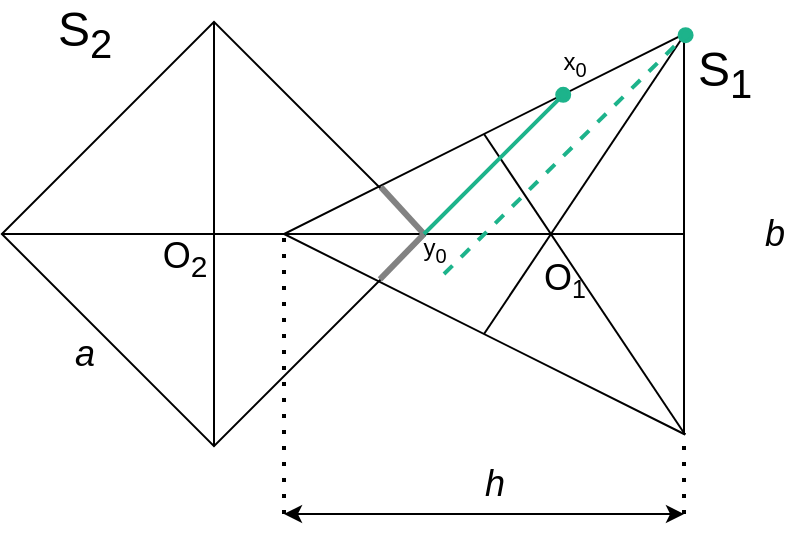 <mxfile version="16.5.1" type="device"><diagram id="qv9TY1VByeUpzpkWJU1L" name="Page-1"><mxGraphModel dx="612" dy="489" grid="1" gridSize="10" guides="1" tooltips="1" connect="1" arrows="1" fold="1" page="1" pageScale="1" pageWidth="850" pageHeight="1100" math="0" shadow="0"><root><mxCell id="0"/><mxCell id="1" parent="0"/><mxCell id="fLAzOb7ICsIZiFqXCffe-4" value="" style="triangle;whiteSpace=wrap;html=1;fillColor=none;rotation=-180;" parent="1" vertex="1"><mxGeometry x="280" y="180" width="200" height="200" as="geometry"/></mxCell><mxCell id="JCRkDc2r0Nz_v9IFTzto-1" value="" style="endArrow=none;html=1;rounded=0;startArrow=none;startFill=0;endFill=0;" parent="1" edge="1"><mxGeometry width="50" height="50" relative="1" as="geometry"><mxPoint x="350" y="280" as="sourcePoint"/><mxPoint x="480" y="280" as="targetPoint"/></mxGeometry></mxCell><mxCell id="fLAzOb7ICsIZiFqXCffe-2" value="" style="whiteSpace=wrap;html=1;aspect=fixed;fillColor=none;rotation=45;" parent="1" vertex="1"><mxGeometry x="170" y="205" width="150" height="150" as="geometry"/></mxCell><mxCell id="fLAzOb7ICsIZiFqXCffe-6" value="" style="endArrow=none;html=1;rounded=0;entryX=0.5;entryY=1;entryDx=0;entryDy=0;exitX=-0.003;exitY=-0.002;exitDx=0;exitDy=0;exitPerimeter=0;" parent="1" source="fLAzOb7ICsIZiFqXCffe-4" target="fLAzOb7ICsIZiFqXCffe-4" edge="1"><mxGeometry width="50" height="50" relative="1" as="geometry"><mxPoint x="390" y="480" as="sourcePoint"/><mxPoint x="440" y="430" as="targetPoint"/></mxGeometry></mxCell><mxCell id="fLAzOb7ICsIZiFqXCffe-7" value="" style="endArrow=none;html=1;rounded=0;exitX=0.5;exitY=0;exitDx=0;exitDy=0;entryX=-0.001;entryY=0.998;entryDx=0;entryDy=0;entryPerimeter=0;" parent="1" source="fLAzOb7ICsIZiFqXCffe-4" target="fLAzOb7ICsIZiFqXCffe-4" edge="1"><mxGeometry width="50" height="50" relative="1" as="geometry"><mxPoint x="460" y="320" as="sourcePoint"/><mxPoint x="510" y="270" as="targetPoint"/></mxGeometry></mxCell><mxCell id="fLAzOb7ICsIZiFqXCffe-8" value="" style="endArrow=none;html=1;rounded=0;exitX=0;exitY=1;exitDx=0;exitDy=0;entryX=1;entryY=0;entryDx=0;entryDy=0;" parent="1" source="fLAzOb7ICsIZiFqXCffe-2" target="fLAzOb7ICsIZiFqXCffe-2" edge="1"><mxGeometry width="50" height="50" relative="1" as="geometry"><mxPoint x="290" y="330" as="sourcePoint"/><mxPoint x="340" y="280" as="targetPoint"/></mxGeometry></mxCell><mxCell id="fLAzOb7ICsIZiFqXCffe-9" value="" style="endArrow=none;html=1;rounded=0;exitX=0;exitY=0;exitDx=0;exitDy=0;entryX=1;entryY=1;entryDx=0;entryDy=0;" parent="1" source="fLAzOb7ICsIZiFqXCffe-2" target="fLAzOb7ICsIZiFqXCffe-2" edge="1"><mxGeometry width="50" height="50" relative="1" as="geometry"><mxPoint x="150" y="270" as="sourcePoint"/><mxPoint x="200" y="220" as="targetPoint"/></mxGeometry></mxCell><mxCell id="fLAzOb7ICsIZiFqXCffe-10" value="&lt;span style=&quot;font-size: 24px&quot;&gt;S&lt;sub&gt;2&lt;/sub&gt;&lt;/span&gt;" style="text;html=1;align=center;verticalAlign=middle;resizable=0;points=[];autosize=1;strokeColor=none;fillColor=none;" parent="1" vertex="1"><mxGeometry x="160" y="165" width="40" height="30" as="geometry"/></mxCell><mxCell id="fLAzOb7ICsIZiFqXCffe-11" value="&lt;span style=&quot;font-size: 24px&quot;&gt;S&lt;sub&gt;1&lt;/sub&gt;&lt;/span&gt;" style="text;html=1;align=center;verticalAlign=middle;resizable=0;points=[];autosize=1;strokeColor=none;fillColor=none;" parent="1" vertex="1"><mxGeometry x="480" y="185" width="40" height="30" as="geometry"/></mxCell><mxCell id="fLAzOb7ICsIZiFqXCffe-12" value="&lt;font style=&quot;font-size: 18px&quot;&gt;O&lt;sub&gt;2&lt;/sub&gt;&lt;/font&gt;" style="text;html=1;align=center;verticalAlign=middle;resizable=0;points=[];autosize=1;strokeColor=none;fillColor=none;fontSize=24;" parent="1" vertex="1"><mxGeometry x="210" y="270" width="40" height="40" as="geometry"/></mxCell><mxCell id="fLAzOb7ICsIZiFqXCffe-13" value="&lt;font style=&quot;font-size: 18px&quot;&gt;O&lt;/font&gt;&lt;font style=&quot;font-size: 15px&quot;&gt;&lt;sub&gt;1&lt;/sub&gt;&lt;/font&gt;" style="text;html=1;align=center;verticalAlign=middle;resizable=0;points=[];autosize=1;strokeColor=none;fillColor=none;fontSize=24;" parent="1" vertex="1"><mxGeometry x="400" y="280" width="40" height="40" as="geometry"/></mxCell><mxCell id="fLAzOb7ICsIZiFqXCffe-14" value="&lt;i&gt;a&lt;/i&gt;" style="text;html=1;align=center;verticalAlign=middle;resizable=0;points=[];autosize=1;strokeColor=none;fillColor=none;fontSize=18;" parent="1" vertex="1"><mxGeometry x="165" y="325" width="30" height="30" as="geometry"/></mxCell><mxCell id="fLAzOb7ICsIZiFqXCffe-15" value="&lt;i&gt;b&lt;/i&gt;" style="text;html=1;align=center;verticalAlign=middle;resizable=0;points=[];autosize=1;strokeColor=none;fillColor=none;fontSize=18;" parent="1" vertex="1"><mxGeometry x="510" y="265" width="30" height="30" as="geometry"/></mxCell><mxCell id="fLAzOb7ICsIZiFqXCffe-16" value="" style="endArrow=none;dashed=1;html=1;dashPattern=1 3;strokeWidth=2;rounded=0;fontSize=18;entryX=1;entryY=0.5;entryDx=0;entryDy=0;" parent="1" target="fLAzOb7ICsIZiFqXCffe-4" edge="1"><mxGeometry width="50" height="50" relative="1" as="geometry"><mxPoint x="280" y="420" as="sourcePoint"/><mxPoint x="370" y="390" as="targetPoint"/></mxGeometry></mxCell><mxCell id="fLAzOb7ICsIZiFqXCffe-17" value="" style="endArrow=none;dashed=1;html=1;dashPattern=1 3;strokeWidth=2;rounded=0;fontSize=18;entryX=0;entryY=0.002;entryDx=0;entryDy=0;entryPerimeter=0;" parent="1" target="fLAzOb7ICsIZiFqXCffe-4" edge="1"><mxGeometry width="50" height="50" relative="1" as="geometry"><mxPoint x="480" y="420" as="sourcePoint"/><mxPoint x="444.84" y="290" as="targetPoint"/></mxGeometry></mxCell><mxCell id="fLAzOb7ICsIZiFqXCffe-18" value="" style="endArrow=classic;startArrow=classic;html=1;rounded=0;fontSize=18;" parent="1" edge="1"><mxGeometry width="50" height="50" relative="1" as="geometry"><mxPoint x="280" y="420" as="sourcePoint"/><mxPoint x="480" y="420" as="targetPoint"/></mxGeometry></mxCell><mxCell id="fLAzOb7ICsIZiFqXCffe-19" value="&lt;i&gt;h&lt;/i&gt;" style="text;html=1;align=center;verticalAlign=middle;resizable=0;points=[];autosize=1;strokeColor=none;fillColor=none;fontSize=18;" parent="1" vertex="1"><mxGeometry x="370" y="390" width="30" height="30" as="geometry"/></mxCell><mxCell id="JCRkDc2r0Nz_v9IFTzto-3" value="" style="endArrow=none;html=1;rounded=0;exitX=0.783;exitY=-0.004;exitDx=0;exitDy=0;exitPerimeter=0;strokeWidth=3;fillColor=#f5f5f5;strokeColor=#828282;" parent="1" source="fLAzOb7ICsIZiFqXCffe-2" edge="1"><mxGeometry width="50" height="50" relative="1" as="geometry"><mxPoint x="300" y="200" as="sourcePoint"/><mxPoint x="350" y="280" as="targetPoint"/></mxGeometry></mxCell><mxCell id="JCRkDc2r0Nz_v9IFTzto-4" value="" style="endArrow=none;html=1;rounded=0;exitX=0.998;exitY=0.216;exitDx=0;exitDy=0;exitPerimeter=0;strokeWidth=3;fillColor=#f5f5f5;strokeColor=#828282;" parent="1" source="fLAzOb7ICsIZiFqXCffe-2" edge="1"><mxGeometry width="50" height="50" relative="1" as="geometry"><mxPoint x="339.429" y="267.09" as="sourcePoint"/><mxPoint x="350" y="280" as="targetPoint"/></mxGeometry></mxCell><mxCell id="JCRkDc2r0Nz_v9IFTzto-5" value="x&lt;sub&gt;0&lt;/sub&gt;" style="text;html=1;align=center;verticalAlign=middle;resizable=0;points=[];autosize=1;strokeColor=none;fillColor=none;" parent="1" vertex="1"><mxGeometry x="410" y="185" width="30" height="20" as="geometry"/></mxCell><mxCell id="PsaYy485ZSQbGVV_pb1I-1" value="" style="endArrow=oval;html=1;rounded=0;entryX=-0.004;entryY=0.997;entryDx=0;entryDy=0;entryPerimeter=0;startArrow=none;startFill=0;endFill=1;fillColor=#d5e8d4;strokeColor=#1DB38B;strokeWidth=2;exitX=0.6;exitY=0.4;exitDx=0;exitDy=0;exitPerimeter=0;dashed=1;" parent="1" target="fLAzOb7ICsIZiFqXCffe-4" edge="1" source="fLAzOb7ICsIZiFqXCffe-4"><mxGeometry width="50" height="50" relative="1" as="geometry"><mxPoint x="340" y="270" as="sourcePoint"/><mxPoint x="360.57" y="250.2" as="targetPoint"/></mxGeometry></mxCell><mxCell id="GzNf3RxDUeLC0zvuMjXw-1" value="" style="endArrow=oval;html=1;rounded=0;startArrow=none;startFill=0;endFill=1;fillColor=#d5e8d4;strokeColor=#1DB38B;strokeWidth=2;exitX=0.6;exitY=0.4;exitDx=0;exitDy=0;exitPerimeter=0;entryX=0.302;entryY=0.848;entryDx=0;entryDy=0;entryPerimeter=0;" edge="1" parent="1" target="fLAzOb7ICsIZiFqXCffe-4"><mxGeometry width="50" height="50" relative="1" as="geometry"><mxPoint x="350" y="280" as="sourcePoint"/><mxPoint x="560" y="250" as="targetPoint"/></mxGeometry></mxCell><mxCell id="GzNf3RxDUeLC0zvuMjXw-3" value="y&lt;sub&gt;0&lt;br&gt;&lt;/sub&gt;" style="text;html=1;align=center;verticalAlign=middle;resizable=0;points=[];autosize=1;strokeColor=none;fillColor=none;" vertex="1" parent="1"><mxGeometry x="340" y="278" width="30" height="20" as="geometry"/></mxCell></root></mxGraphModel></diagram></mxfile>